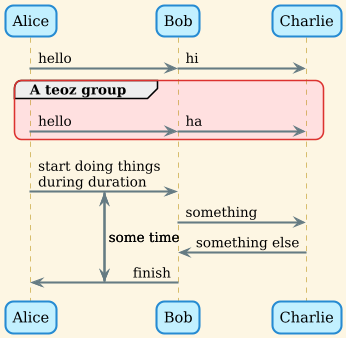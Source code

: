 ' Do not edit
' Theme Gallery
' autogenerated by script
'
@startuml
!theme sunlust
!pragma teoz true
Alice -> Bob : hello
& Bob -> Charlie : hi
group A teoz group
Alice -> Bob : hello
& Bob -> Charlie : ha
end
{start} Alice -> Bob : start doing things\nduring duration
Bob -> Charlie : something
Charlie -> Bob : something else
{end} Bob -> Alice : finish
{start} <-> {end} : some time
@enduml
